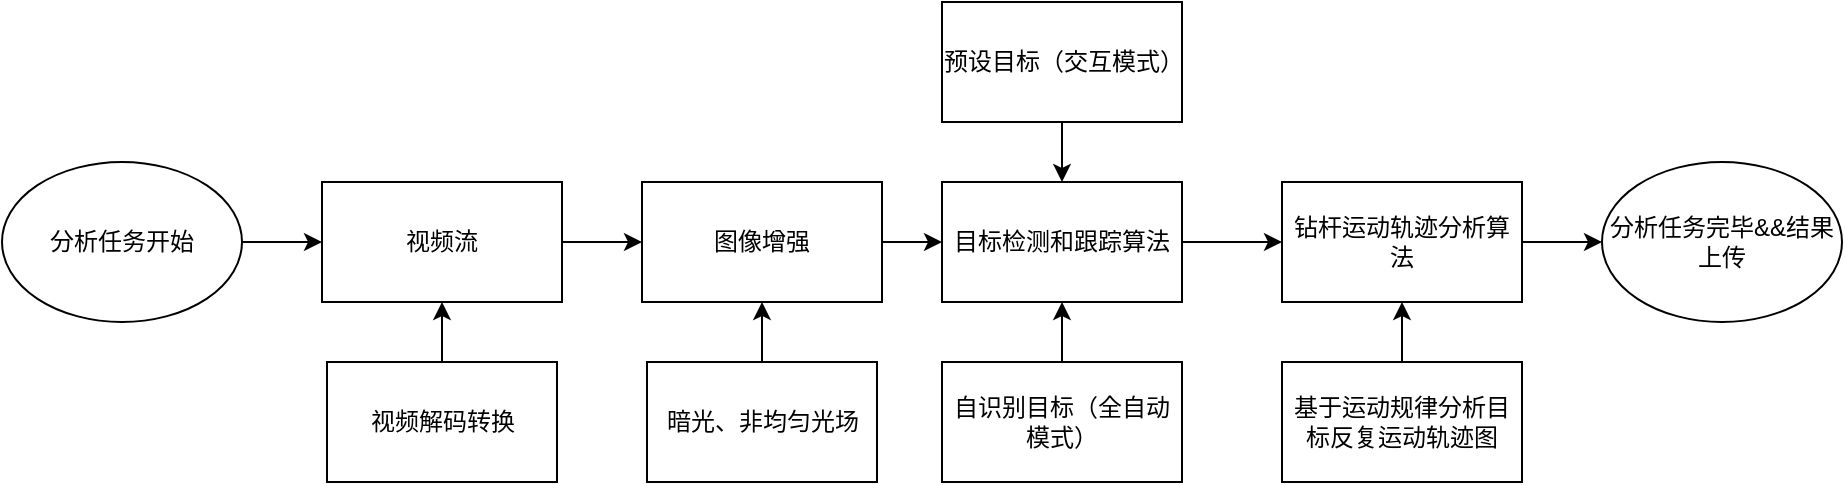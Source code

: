 <mxfile version="20.6.2" type="github">
  <diagram id="zPBJ6VJD9SpHp4VNFkK6" name="第 1 页">
    <mxGraphModel dx="1955" dy="679" grid="1" gridSize="10" guides="1" tooltips="1" connect="1" arrows="1" fold="1" page="1" pageScale="1" pageWidth="827" pageHeight="1169" math="0" shadow="0">
      <root>
        <mxCell id="0" />
        <mxCell id="1" parent="0" />
        <mxCell id="dGRvfFARYx4jsjMMNbVP-5" style="edgeStyle=orthogonalEdgeStyle;rounded=0;orthogonalLoop=1;jettySize=auto;html=1;exitX=1;exitY=0.5;exitDx=0;exitDy=0;entryX=0;entryY=0.5;entryDx=0;entryDy=0;" edge="1" parent="1" source="dGRvfFARYx4jsjMMNbVP-1" target="dGRvfFARYx4jsjMMNbVP-2">
          <mxGeometry relative="1" as="geometry" />
        </mxCell>
        <mxCell id="dGRvfFARYx4jsjMMNbVP-1" value="视频流" style="rounded=0;whiteSpace=wrap;html=1;" vertex="1" parent="1">
          <mxGeometry x="30" y="320" width="120" height="60" as="geometry" />
        </mxCell>
        <mxCell id="dGRvfFARYx4jsjMMNbVP-9" style="edgeStyle=orthogonalEdgeStyle;rounded=0;orthogonalLoop=1;jettySize=auto;html=1;exitX=1;exitY=0.5;exitDx=0;exitDy=0;entryX=0;entryY=0.5;entryDx=0;entryDy=0;" edge="1" parent="1" source="dGRvfFARYx4jsjMMNbVP-2" target="dGRvfFARYx4jsjMMNbVP-3">
          <mxGeometry relative="1" as="geometry" />
        </mxCell>
        <mxCell id="dGRvfFARYx4jsjMMNbVP-2" value="图像增强" style="rounded=0;whiteSpace=wrap;html=1;" vertex="1" parent="1">
          <mxGeometry x="190" y="320" width="120" height="60" as="geometry" />
        </mxCell>
        <mxCell id="dGRvfFARYx4jsjMMNbVP-8" style="edgeStyle=orthogonalEdgeStyle;rounded=0;orthogonalLoop=1;jettySize=auto;html=1;exitX=1;exitY=0.5;exitDx=0;exitDy=0;entryX=0;entryY=0.5;entryDx=0;entryDy=0;" edge="1" parent="1" source="dGRvfFARYx4jsjMMNbVP-3" target="dGRvfFARYx4jsjMMNbVP-4">
          <mxGeometry relative="1" as="geometry" />
        </mxCell>
        <mxCell id="dGRvfFARYx4jsjMMNbVP-3" value="目标检测和跟踪算法" style="rounded=0;whiteSpace=wrap;html=1;" vertex="1" parent="1">
          <mxGeometry x="340" y="320" width="120" height="60" as="geometry" />
        </mxCell>
        <mxCell id="dGRvfFARYx4jsjMMNbVP-19" style="edgeStyle=orthogonalEdgeStyle;rounded=0;orthogonalLoop=1;jettySize=auto;html=1;exitX=1;exitY=0.5;exitDx=0;exitDy=0;entryX=0;entryY=0.5;entryDx=0;entryDy=0;" edge="1" parent="1" source="dGRvfFARYx4jsjMMNbVP-4">
          <mxGeometry relative="1" as="geometry">
            <mxPoint x="670" y="350" as="targetPoint" />
          </mxGeometry>
        </mxCell>
        <mxCell id="dGRvfFARYx4jsjMMNbVP-4" value="钻杆运动轨迹分析算法" style="rounded=0;whiteSpace=wrap;html=1;" vertex="1" parent="1">
          <mxGeometry x="510" y="320" width="120" height="60" as="geometry" />
        </mxCell>
        <mxCell id="dGRvfFARYx4jsjMMNbVP-11" style="edgeStyle=orthogonalEdgeStyle;rounded=0;orthogonalLoop=1;jettySize=auto;html=1;entryX=0.5;entryY=1;entryDx=0;entryDy=0;" edge="1" parent="1" source="dGRvfFARYx4jsjMMNbVP-10" target="dGRvfFARYx4jsjMMNbVP-2">
          <mxGeometry relative="1" as="geometry" />
        </mxCell>
        <mxCell id="dGRvfFARYx4jsjMMNbVP-10" value="暗光、非均匀光场" style="rounded=0;whiteSpace=wrap;html=1;" vertex="1" parent="1">
          <mxGeometry x="192.5" y="410" width="115" height="60" as="geometry" />
        </mxCell>
        <mxCell id="dGRvfFARYx4jsjMMNbVP-13" style="edgeStyle=orthogonalEdgeStyle;rounded=0;orthogonalLoop=1;jettySize=auto;html=1;entryX=0.5;entryY=0;entryDx=0;entryDy=0;" edge="1" parent="1" source="dGRvfFARYx4jsjMMNbVP-12" target="dGRvfFARYx4jsjMMNbVP-3">
          <mxGeometry relative="1" as="geometry" />
        </mxCell>
        <mxCell id="dGRvfFARYx4jsjMMNbVP-12" value="预设目标（交互模式）" style="rounded=0;whiteSpace=wrap;html=1;" vertex="1" parent="1">
          <mxGeometry x="340" y="230" width="120" height="60" as="geometry" />
        </mxCell>
        <mxCell id="dGRvfFARYx4jsjMMNbVP-15" style="edgeStyle=orthogonalEdgeStyle;rounded=0;orthogonalLoop=1;jettySize=auto;html=1;entryX=0.5;entryY=1;entryDx=0;entryDy=0;" edge="1" parent="1" source="dGRvfFARYx4jsjMMNbVP-14" target="dGRvfFARYx4jsjMMNbVP-3">
          <mxGeometry relative="1" as="geometry" />
        </mxCell>
        <mxCell id="dGRvfFARYx4jsjMMNbVP-14" value="自识别目标（全自动模式）" style="rounded=0;whiteSpace=wrap;html=1;" vertex="1" parent="1">
          <mxGeometry x="340" y="410" width="120" height="60" as="geometry" />
        </mxCell>
        <mxCell id="dGRvfFARYx4jsjMMNbVP-17" style="edgeStyle=orthogonalEdgeStyle;rounded=0;orthogonalLoop=1;jettySize=auto;html=1;entryX=0;entryY=0.5;entryDx=0;entryDy=0;" edge="1" parent="1" source="dGRvfFARYx4jsjMMNbVP-16" target="dGRvfFARYx4jsjMMNbVP-1">
          <mxGeometry relative="1" as="geometry" />
        </mxCell>
        <mxCell id="dGRvfFARYx4jsjMMNbVP-16" value="分析任务开始" style="ellipse;whiteSpace=wrap;html=1;" vertex="1" parent="1">
          <mxGeometry x="-130" y="310" width="120" height="80" as="geometry" />
        </mxCell>
        <mxCell id="dGRvfFARYx4jsjMMNbVP-21" style="edgeStyle=orthogonalEdgeStyle;rounded=0;orthogonalLoop=1;jettySize=auto;html=1;entryX=0.5;entryY=1;entryDx=0;entryDy=0;" edge="1" parent="1" source="dGRvfFARYx4jsjMMNbVP-20" target="dGRvfFARYx4jsjMMNbVP-4">
          <mxGeometry relative="1" as="geometry" />
        </mxCell>
        <mxCell id="dGRvfFARYx4jsjMMNbVP-20" value="基于运动规律分析目标反复运动轨迹图" style="rounded=0;whiteSpace=wrap;html=1;" vertex="1" parent="1">
          <mxGeometry x="510" y="410" width="120" height="60" as="geometry" />
        </mxCell>
        <mxCell id="dGRvfFARYx4jsjMMNbVP-22" value="分析任务完毕&amp;amp;&amp;amp;结果上传" style="ellipse;whiteSpace=wrap;html=1;" vertex="1" parent="1">
          <mxGeometry x="670" y="310" width="120" height="80" as="geometry" />
        </mxCell>
        <mxCell id="dGRvfFARYx4jsjMMNbVP-24" style="edgeStyle=orthogonalEdgeStyle;rounded=0;orthogonalLoop=1;jettySize=auto;html=1;entryX=0.5;entryY=1;entryDx=0;entryDy=0;" edge="1" parent="1" source="dGRvfFARYx4jsjMMNbVP-23" target="dGRvfFARYx4jsjMMNbVP-1">
          <mxGeometry relative="1" as="geometry" />
        </mxCell>
        <mxCell id="dGRvfFARYx4jsjMMNbVP-23" value="视频解码转换" style="rounded=0;whiteSpace=wrap;html=1;" vertex="1" parent="1">
          <mxGeometry x="32.5" y="410" width="115" height="60" as="geometry" />
        </mxCell>
      </root>
    </mxGraphModel>
  </diagram>
</mxfile>
